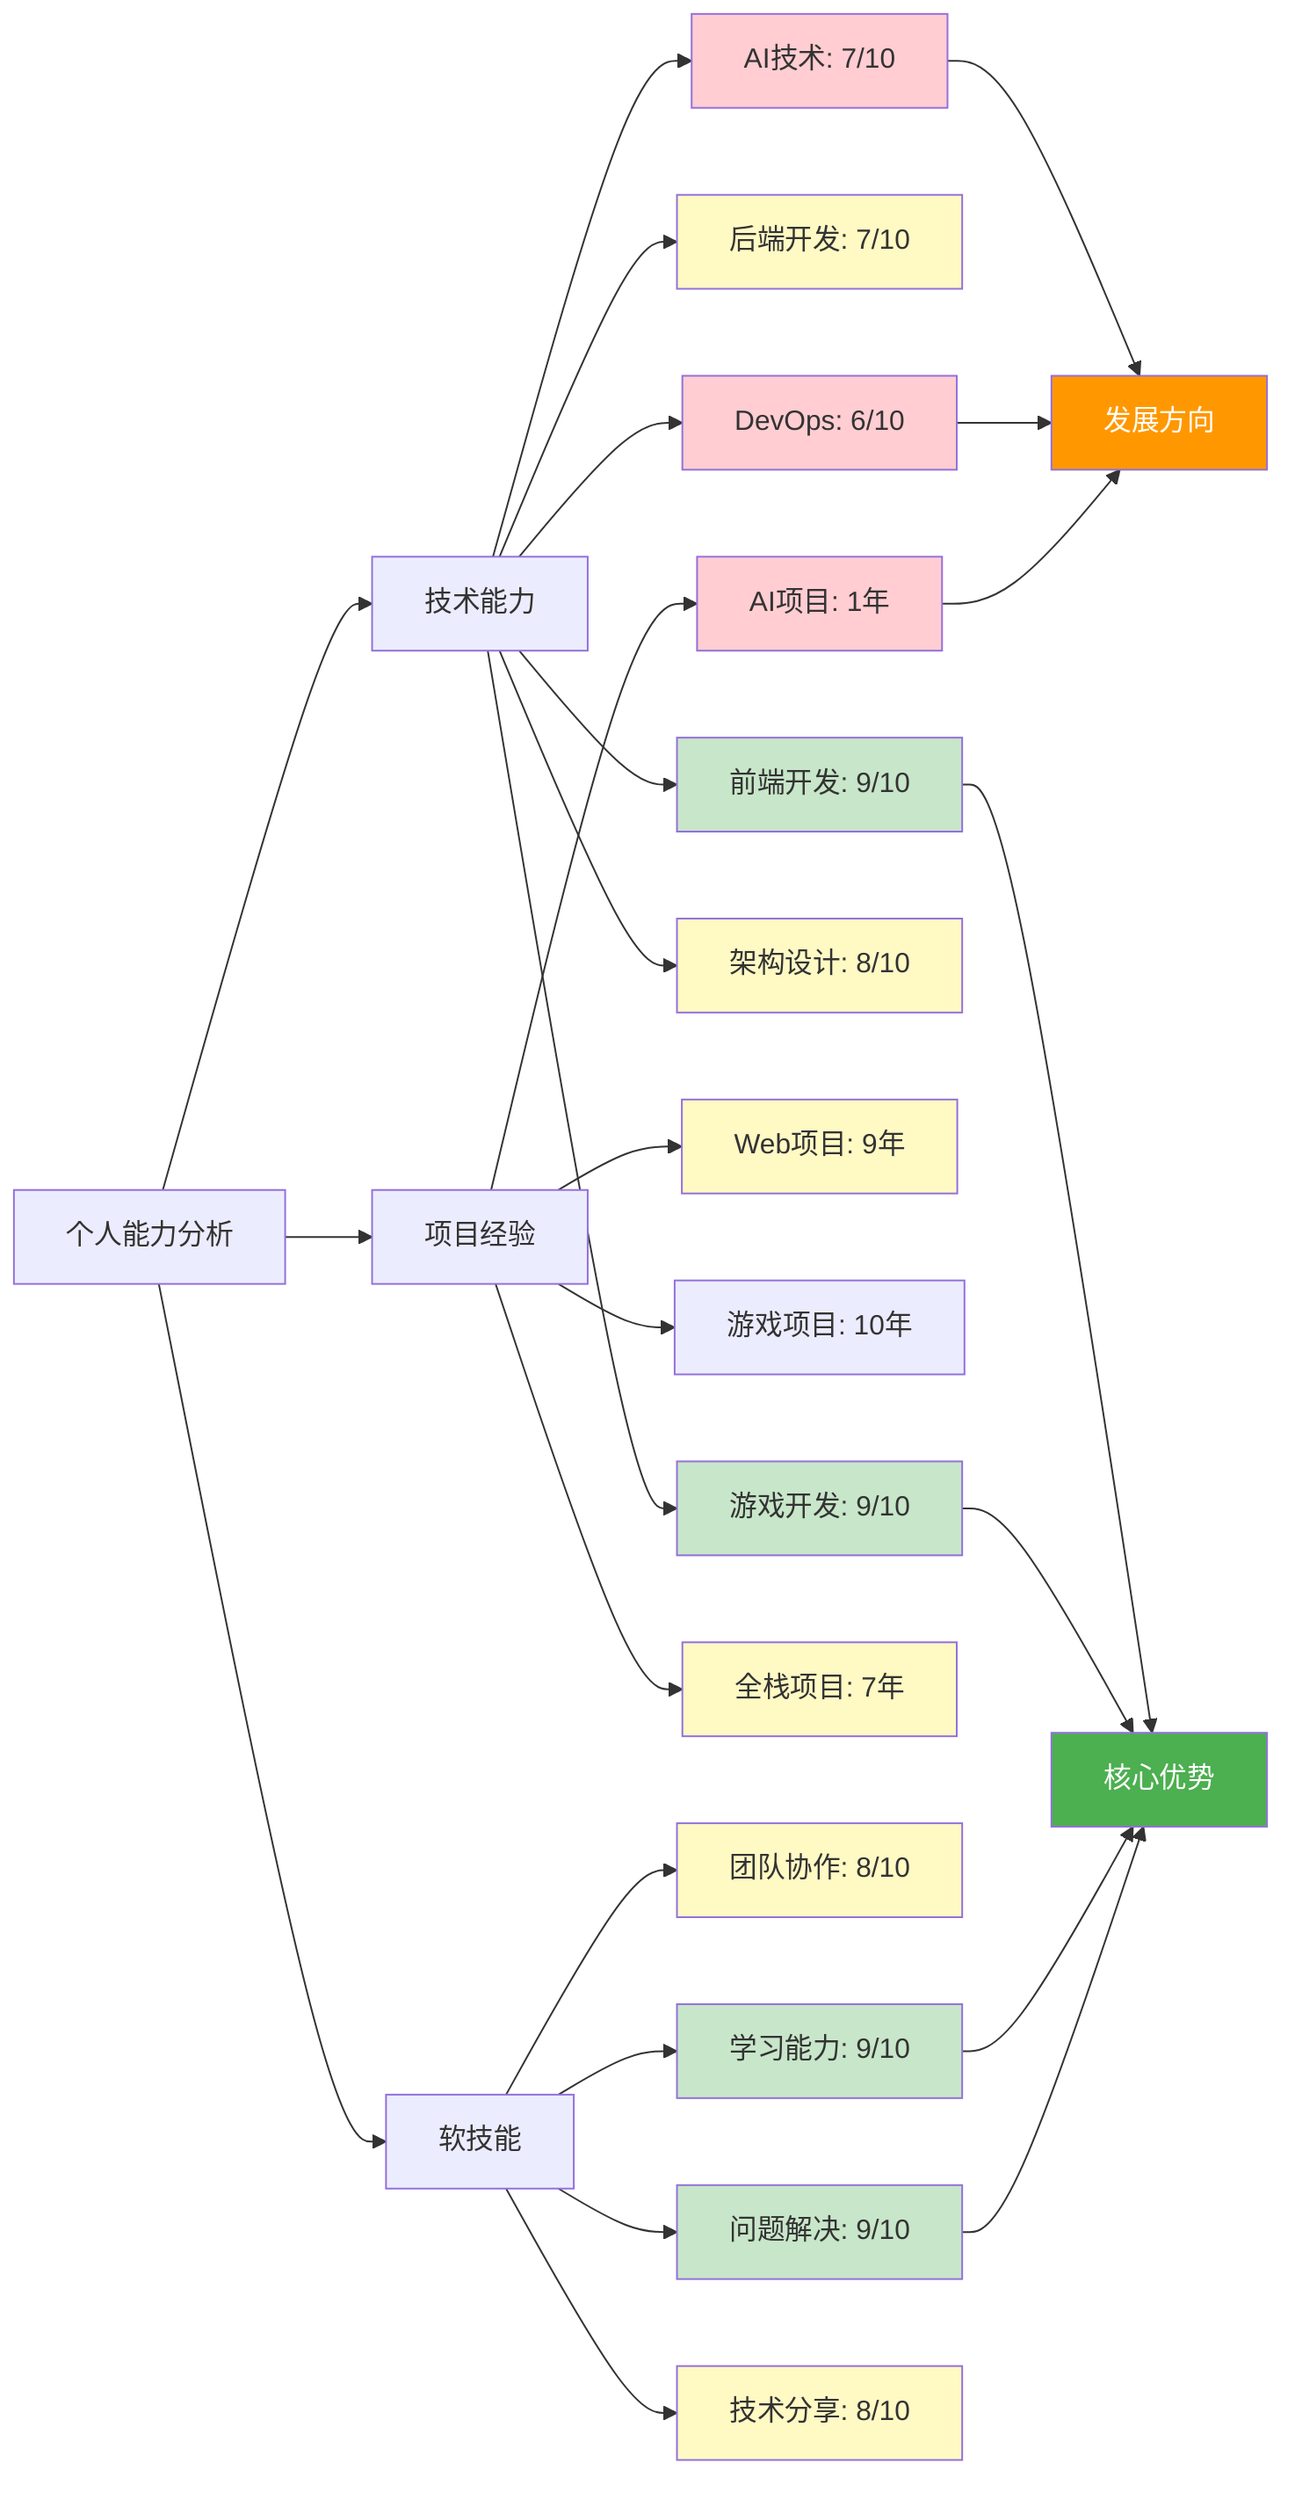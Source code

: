 flowchart LR
    %% 个人能力倾向分析
    A[个人能力分析] --> B[技术能力]
    A --> C[项目经验]
    A --> D[软技能]

    %% 技术能力分支
    B --> B1[前端开发: 9/10]
    B --> B2[后端开发: 7/10]
    B --> B3[游戏开发: 9/10]
    B --> B4[AI技术: 7/10]
    B --> B5[DevOps: 6/10]
    B --> B6[架构设计: 8/10]

    %% 项目经验分支
    C --> C1[Web项目: 9年]
    C --> C2[游戏项目: 10年]
    C --> C3[AI项目: 1年]
    C --> C4[全栈项目: 7年]

    %% 软技能分支
    D --> D1[团队协作: 8/10]
    D --> D2[学习能力: 9/10]
    D --> D3[问题解决: 9/10]
    D --> D4[技术分享: 8/10]

    %% 优势领域
    B1 --> E1[核心优势]
    B3 --> E1
    D2 --> E1
    D3 --> E1

    %% 发展领域
    B4 --> E2[发展方向]
    B5 --> E2
    C3 --> E2

    %% 样式
    classDef strong fill:#c8e6c9
    classDef medium fill:#fff9c4
    classDef developing fill:#ffcdd2
    classDef advantage fill:#4caf50,color:#fff
    classDef growth fill:#ff9800,color:#fff

    class B1,B3,D2,D3 strong
    class B2,B6,C1,C4,D1,D4 medium
    class B4,B5,C3 developing
    class E1 advantage
    class E2 growth